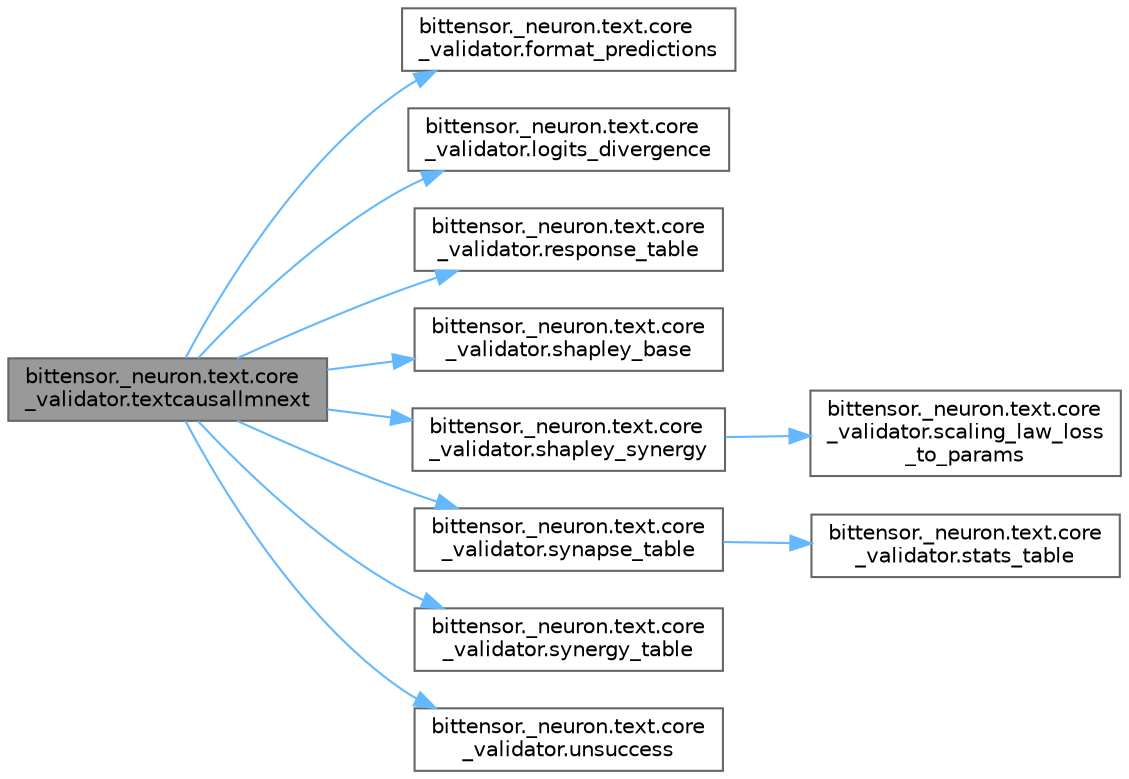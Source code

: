 digraph "bittensor._neuron.text.core_validator.textcausallmnext"
{
 // LATEX_PDF_SIZE
  bgcolor="transparent";
  edge [fontname=Helvetica,fontsize=10,labelfontname=Helvetica,labelfontsize=10];
  node [fontname=Helvetica,fontsize=10,shape=box,height=0.2,width=0.4];
  rankdir="LR";
  Node1 [label="bittensor._neuron.text.core\l_validator.textcausallmnext",height=0.2,width=0.4,color="gray40", fillcolor="grey60", style="filled", fontcolor="black",tooltip=" "];
  Node1 -> Node2 [color="steelblue1",style="solid"];
  Node2 [label="bittensor._neuron.text.core\l_validator.format_predictions",height=0.2,width=0.4,color="grey40", fillcolor="white", style="filled",URL="$namespacebittensor_1_1__neuron_1_1text_1_1core__validator.html#ad73b7e74829f07cd55e096f14a9a39a8",tooltip=" "];
  Node1 -> Node3 [color="steelblue1",style="solid"];
  Node3 [label="bittensor._neuron.text.core\l_validator.logits_divergence",height=0.2,width=0.4,color="grey40", fillcolor="white", style="filled",URL="$namespacebittensor_1_1__neuron_1_1text_1_1core__validator.html#a3d48b0eacf487ad14a36ef50ef21df07",tooltip=" "];
  Node1 -> Node4 [color="steelblue1",style="solid"];
  Node4 [label="bittensor._neuron.text.core\l_validator.response_table",height=0.2,width=0.4,color="grey40", fillcolor="white", style="filled",URL="$namespacebittensor_1_1__neuron_1_1text_1_1core__validator.html#a0c000ee81cd21336cf103755b8ffbe89",tooltip=" "];
  Node1 -> Node5 [color="steelblue1",style="solid"];
  Node5 [label="bittensor._neuron.text.core\l_validator.shapley_base",height=0.2,width=0.4,color="grey40", fillcolor="white", style="filled",URL="$namespacebittensor_1_1__neuron_1_1text_1_1core__validator.html#a826517b0b4f17e635dafcc3076a57a43",tooltip=" "];
  Node1 -> Node6 [color="steelblue1",style="solid"];
  Node6 [label="bittensor._neuron.text.core\l_validator.shapley_synergy",height=0.2,width=0.4,color="grey40", fillcolor="white", style="filled",URL="$namespacebittensor_1_1__neuron_1_1text_1_1core__validator.html#a1bd51d8fbf1d03308c1beb60fd961dd1",tooltip=" "];
  Node6 -> Node7 [color="steelblue1",style="solid"];
  Node7 [label="bittensor._neuron.text.core\l_validator.scaling_law_loss\l_to_params",height=0.2,width=0.4,color="grey40", fillcolor="white", style="filled",URL="$namespacebittensor_1_1__neuron_1_1text_1_1core__validator.html#afbddc9ae968b91105cb4845cdec271d8",tooltip=" "];
  Node1 -> Node8 [color="steelblue1",style="solid"];
  Node8 [label="bittensor._neuron.text.core\l_validator.synapse_table",height=0.2,width=0.4,color="grey40", fillcolor="white", style="filled",URL="$namespacebittensor_1_1__neuron_1_1text_1_1core__validator.html#ac65c768421ed57928ee56b3da28e5cf8",tooltip=" "];
  Node8 -> Node9 [color="steelblue1",style="solid"];
  Node9 [label="bittensor._neuron.text.core\l_validator.stats_table",height=0.2,width=0.4,color="grey40", fillcolor="white", style="filled",URL="$namespacebittensor_1_1__neuron_1_1text_1_1core__validator.html#a3b98321f53ed9671d10985f26470e151",tooltip=" "];
  Node1 -> Node10 [color="steelblue1",style="solid"];
  Node10 [label="bittensor._neuron.text.core\l_validator.synergy_table",height=0.2,width=0.4,color="grey40", fillcolor="white", style="filled",URL="$namespacebittensor_1_1__neuron_1_1text_1_1core__validator.html#a6fd9748649f8e6a6f82cbbcb48b164a4",tooltip=" "];
  Node1 -> Node11 [color="steelblue1",style="solid"];
  Node11 [label="bittensor._neuron.text.core\l_validator.unsuccess",height=0.2,width=0.4,color="grey40", fillcolor="white", style="filled",URL="$namespacebittensor_1_1__neuron_1_1text_1_1core__validator.html#ab1b9785136040aef8a5a3e0588151ca1",tooltip=" "];
}
